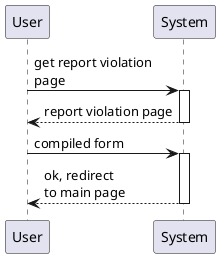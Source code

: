 @startuml creation_of_new_report
    participant User as U
    participant System as S

    autoactivate on

    U -> S: get report violation\npage
    return report violation page
    U -> S: compiled form
    return ok, redirect\nto main page
@enduml

@startuml information_mining
    participant User as U
    participant System as S

    autoactivate on

    U -> S: get statistics page
    return report statistics page
    U -> S: chosen statistics\nand area
    return send requested statistics
    U -> S: get main page
    return main page
@enduml

@startuml information_mining_by_officers
    participant User as U
    participant System as S

    autoactivate on

    U -> S: get statistics page
    return report statistics page
    U -> S: chosen statistics\nand area
    return send requested statistics
    U -> S: get main page
    return main page
@enduml